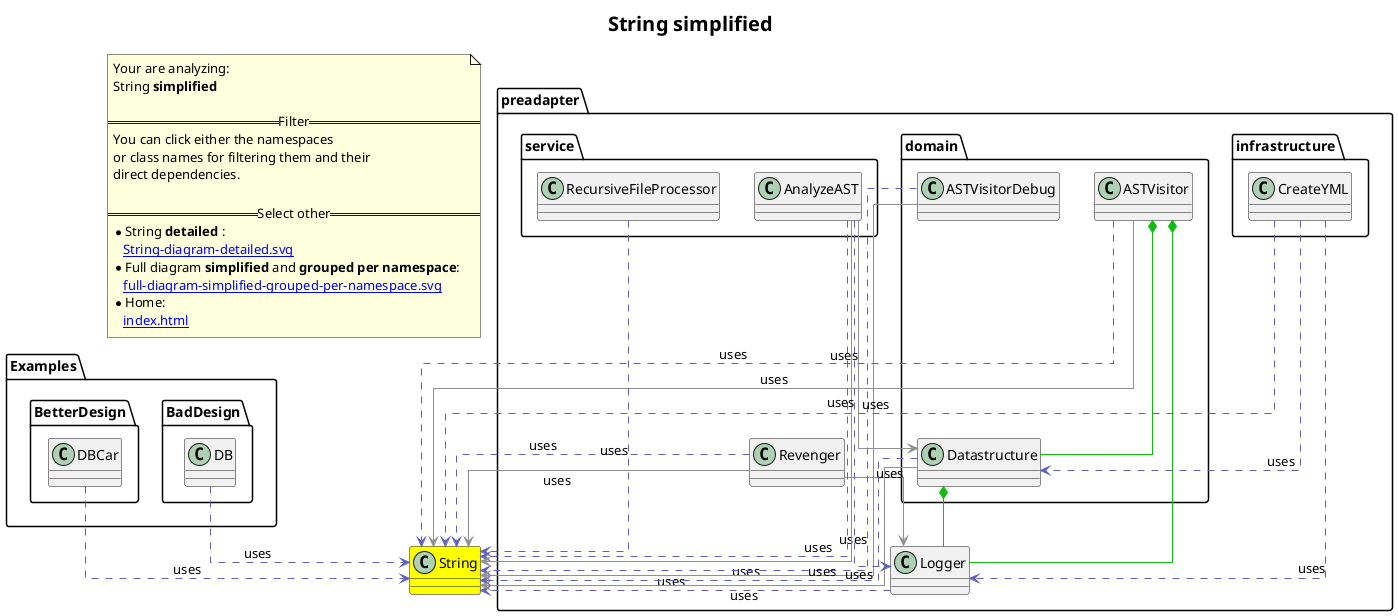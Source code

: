 @startuml
skinparam linetype ortho
title <size:20>String **simplified** </size>
note "Your are analyzing:\nString **simplified** \n\n==Filter==\nYou can click either the namespaces \nor class names for filtering them and their\ndirect dependencies.\n\n==Select other==\n* String **detailed** :\n   [[String-diagram-detailed.svg]]\n* Full diagram **simplified** and **grouped per namespace**:\n   [[full-diagram-simplified-grouped-per-namespace.svg]]\n* Home:\n   [[index.html]]" as FloatingNote
class String [[String-diagram-simplified.svg]] #yellow {
}
  class Examples.BadDesign.DB [[Examples.BadDesign.DB-diagram-simplified.svg]]  {
  }
  class Examples.BetterDesign.DBCar [[Examples.BetterDesign.DBCar-diagram-simplified.svg]]  {
  }
class preadapter.Logger [[preadapter.Logger-diagram-simplified.svg]]  {
}
class preadapter.Revenger [[preadapter.Revenger-diagram-simplified.svg]]  {
}
  class preadapter.domain.Datastructure [[preadapter.domain.Datastructure-diagram-simplified.svg]]  {
  }
  class preadapter.domain.ASTVisitorDebug [[preadapter.domain.ASTVisitorDebug-diagram-simplified.svg]]  {
  }
  class preadapter.domain.ASTVisitor [[preadapter.domain.ASTVisitor-diagram-simplified.svg]]  {
  }
  class preadapter.infrastructure.CreateYML [[preadapter.infrastructure.CreateYML-diagram-simplified.svg]]  {
  }
  class preadapter.service.AnalyzeAST [[preadapter.service.AnalyzeAST-diagram-simplified.svg]]  {
  }
  class preadapter.service.RecursiveFileProcessor [[preadapter.service.RecursiveFileProcessor-diagram-simplified.svg]]  {
  }
 ' *************************************** 
 ' *************************************** 
 ' *************************************** 
' Class relations extracted from namespace:
' 
' Class relations extracted from namespace:
' Examples.BadDesign
Examples.BadDesign.DB .[#6060BB].> String  : uses 
' Class relations extracted from namespace:
' Examples.BetterDesign
Examples.BetterDesign.DBCar .[#6060BB].> String  : uses 
' Class relations extracted from namespace:
' preadapter
preadapter.Logger .[#6060BB].> String  : uses 
preadapter.Revenger .[#6060BB].> String  : uses 
preadapter.Revenger -[#909090]-> String  : uses 
preadapter.Revenger -[#909090]-> preadapter.Logger  : uses 
' Class relations extracted from namespace:
' preadapter.domain
preadapter.domain.Datastructure *-[#10BB10]- preadapter.Logger 
preadapter.domain.Datastructure .[#6060BB].> String  : uses 
preadapter.domain.Datastructure -[#909090]-> String  : uses 
preadapter.domain.ASTVisitorDebug .[#6060BB].> String  : uses 
preadapter.domain.ASTVisitorDebug -[#909090]-> String  : uses 
preadapter.domain.ASTVisitor *-[#10BB10]- preadapter.Logger 
preadapter.domain.ASTVisitor *-[#10BB10]- preadapter.domain.Datastructure 
preadapter.domain.ASTVisitor .[#6060BB].> String  : uses 
preadapter.domain.ASTVisitor -[#909090]-> String  : uses 
' Class relations extracted from namespace:
' preadapter.infrastructure
preadapter.infrastructure.CreateYML .[#6060BB].> String  : uses 
preadapter.infrastructure.CreateYML .[#6060BB].> preadapter.domain.Datastructure  : uses 
preadapter.infrastructure.CreateYML .[#6060BB].> preadapter.Logger  : uses 
' Class relations extracted from namespace:
' preadapter.service
preadapter.service.AnalyzeAST .[#6060BB].> String  : uses 
preadapter.service.AnalyzeAST .[#6060BB].> preadapter.Logger  : uses 
preadapter.service.AnalyzeAST -[#909090]-> preadapter.domain.Datastructure  : uses 
preadapter.service.AnalyzeAST -[#909090]-> String  : uses 
preadapter.service.RecursiveFileProcessor .[#6060BB].> String  : uses 
@enduml